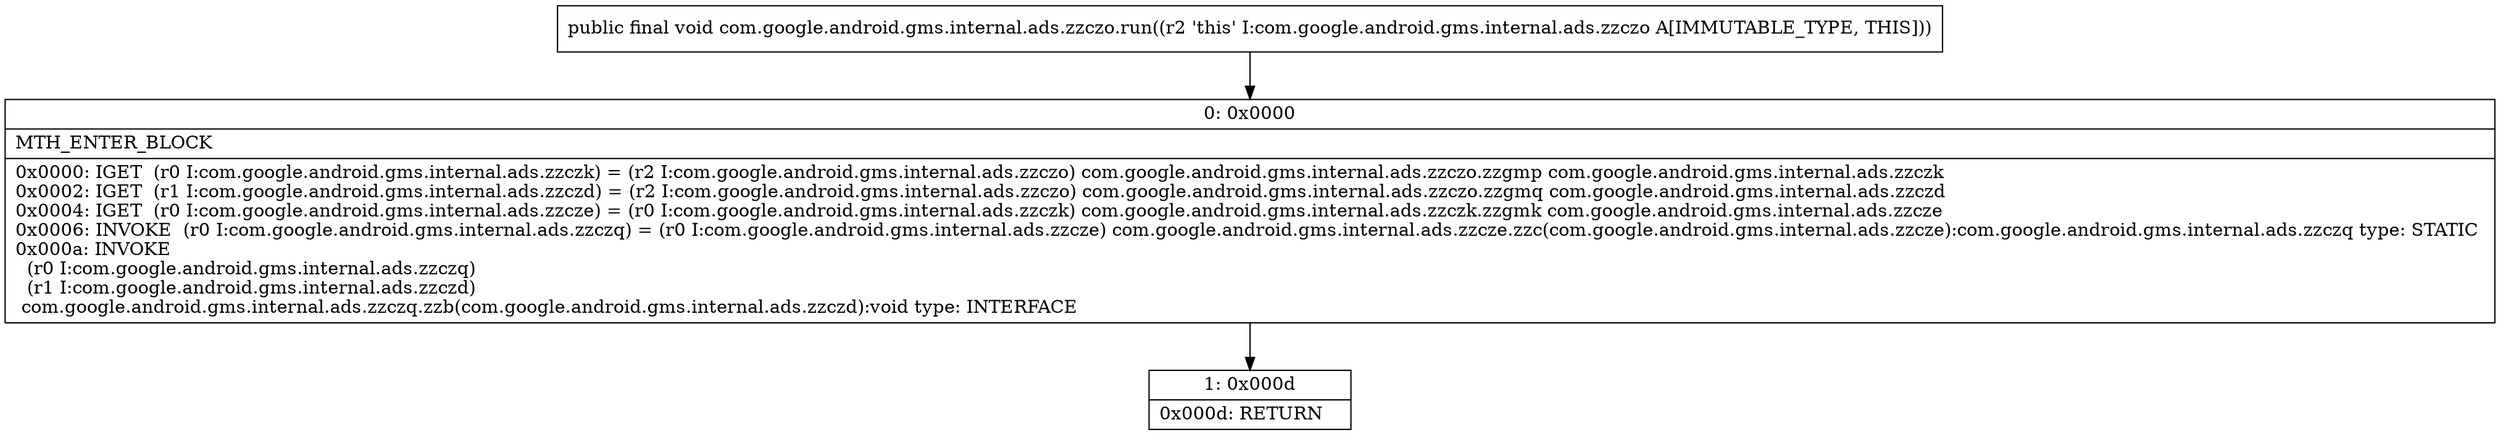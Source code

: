 digraph "CFG forcom.google.android.gms.internal.ads.zzczo.run()V" {
Node_0 [shape=record,label="{0\:\ 0x0000|MTH_ENTER_BLOCK\l|0x0000: IGET  (r0 I:com.google.android.gms.internal.ads.zzczk) = (r2 I:com.google.android.gms.internal.ads.zzczo) com.google.android.gms.internal.ads.zzczo.zzgmp com.google.android.gms.internal.ads.zzczk \l0x0002: IGET  (r1 I:com.google.android.gms.internal.ads.zzczd) = (r2 I:com.google.android.gms.internal.ads.zzczo) com.google.android.gms.internal.ads.zzczo.zzgmq com.google.android.gms.internal.ads.zzczd \l0x0004: IGET  (r0 I:com.google.android.gms.internal.ads.zzcze) = (r0 I:com.google.android.gms.internal.ads.zzczk) com.google.android.gms.internal.ads.zzczk.zzgmk com.google.android.gms.internal.ads.zzcze \l0x0006: INVOKE  (r0 I:com.google.android.gms.internal.ads.zzczq) = (r0 I:com.google.android.gms.internal.ads.zzcze) com.google.android.gms.internal.ads.zzcze.zzc(com.google.android.gms.internal.ads.zzcze):com.google.android.gms.internal.ads.zzczq type: STATIC \l0x000a: INVOKE  \l  (r0 I:com.google.android.gms.internal.ads.zzczq)\l  (r1 I:com.google.android.gms.internal.ads.zzczd)\l com.google.android.gms.internal.ads.zzczq.zzb(com.google.android.gms.internal.ads.zzczd):void type: INTERFACE \l}"];
Node_1 [shape=record,label="{1\:\ 0x000d|0x000d: RETURN   \l}"];
MethodNode[shape=record,label="{public final void com.google.android.gms.internal.ads.zzczo.run((r2 'this' I:com.google.android.gms.internal.ads.zzczo A[IMMUTABLE_TYPE, THIS])) }"];
MethodNode -> Node_0;
Node_0 -> Node_1;
}


